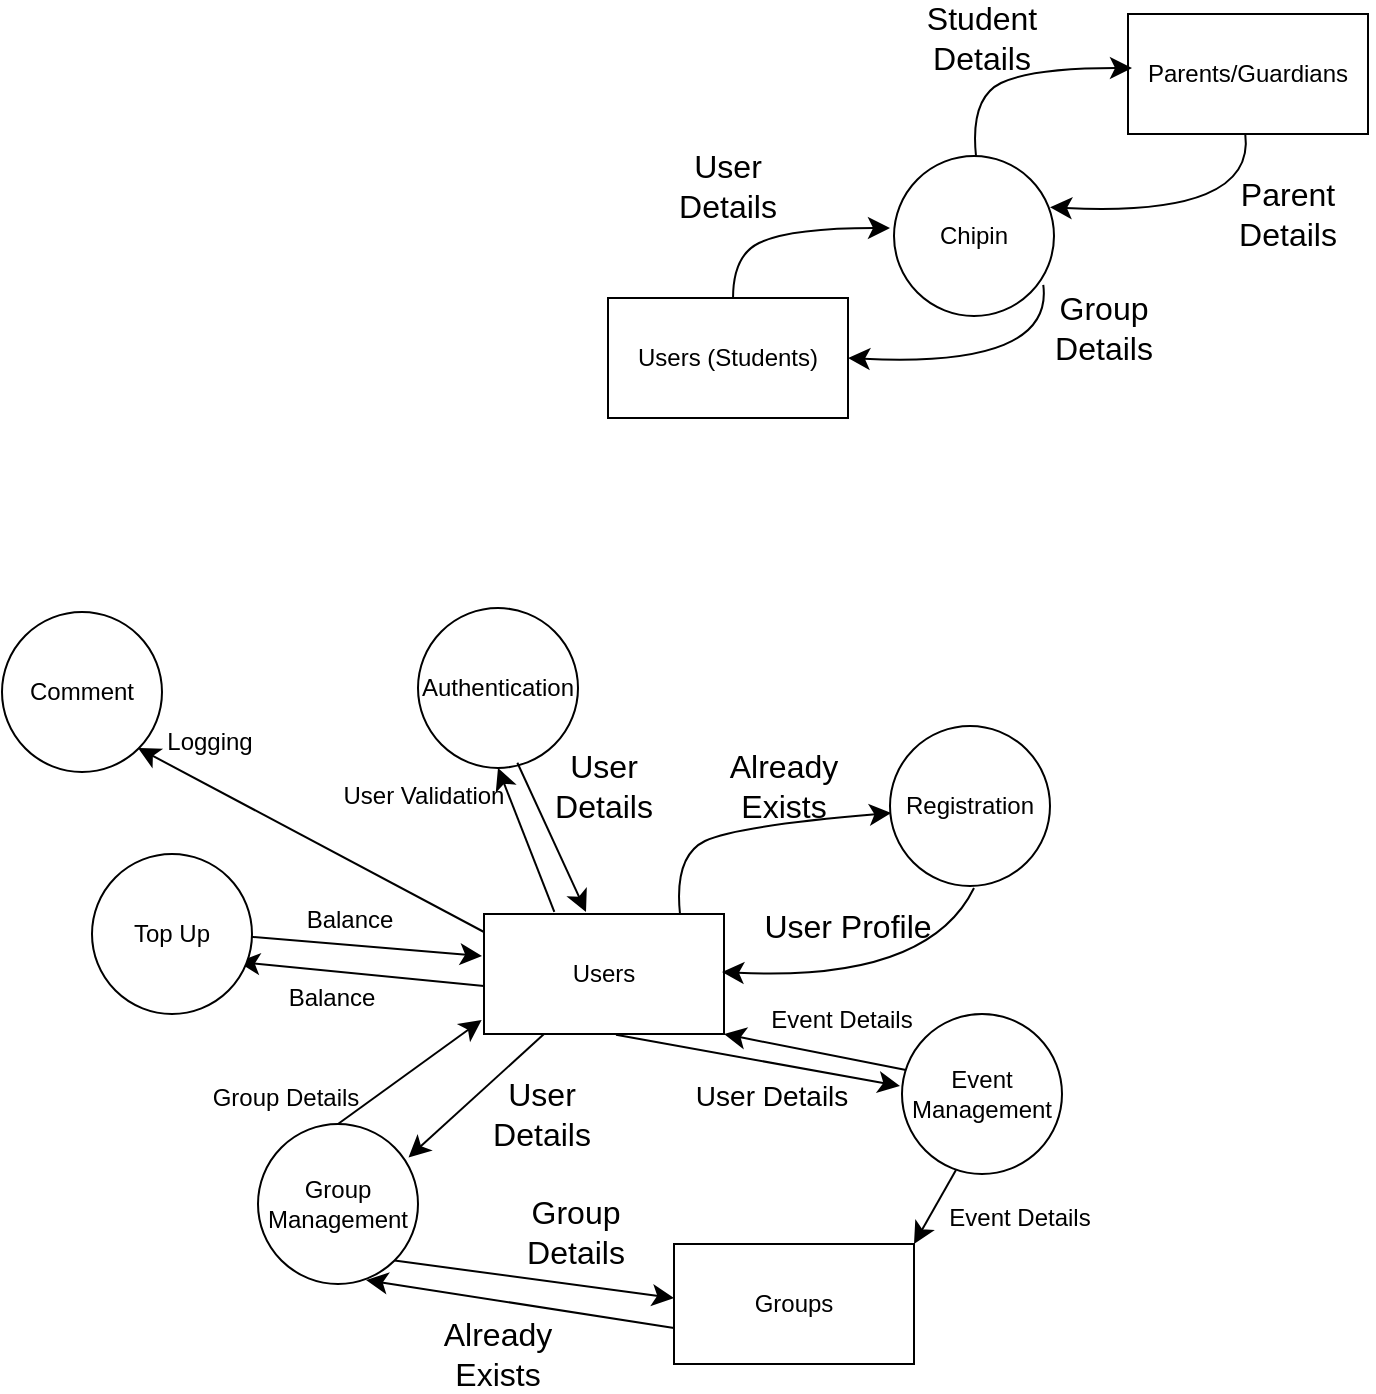 <mxfile version="24.8.6">
  <diagram name="Page-1" id="Ox2pd_-ezXuu2vmuTwkr">
    <mxGraphModel dx="1196" dy="343" grid="0" gridSize="10" guides="1" tooltips="1" connect="1" arrows="1" fold="1" page="0" pageScale="1" pageWidth="827" pageHeight="1169" math="0" shadow="0">
      <root>
        <mxCell id="0" />
        <mxCell id="1" parent="0" />
        <mxCell id="_YDLDDmP3AWMdbrlhDva-2" value="" style="curved=1;endArrow=classic;html=1;rounded=0;fontSize=12;startSize=8;endSize=8;" parent="1" edge="1">
          <mxGeometry width="50" height="50" relative="1" as="geometry">
            <mxPoint x="21" y="438" as="sourcePoint" />
            <mxPoint x="99" y="394" as="targetPoint" />
            <Array as="points">
              <mxPoint x="18" y="409" />
              <mxPoint x="49" y="394" />
            </Array>
          </mxGeometry>
        </mxCell>
        <mxCell id="_YDLDDmP3AWMdbrlhDva-3" value="Users (Students)" style="rounded=0;whiteSpace=wrap;html=1;" parent="1" vertex="1">
          <mxGeometry x="-42" y="429" width="120" height="60" as="geometry" />
        </mxCell>
        <mxCell id="_YDLDDmP3AWMdbrlhDva-4" value="User Details" style="text;html=1;align=center;verticalAlign=middle;whiteSpace=wrap;rounded=0;fontSize=16;" parent="1" vertex="1">
          <mxGeometry x="-25" y="358" width="86" height="30" as="geometry" />
        </mxCell>
        <mxCell id="_YDLDDmP3AWMdbrlhDva-10" value="" style="curved=1;endArrow=classic;html=1;rounded=0;fontSize=12;startSize=8;endSize=8;entryX=1;entryY=0.5;entryDx=0;entryDy=0;exitX=0.958;exitY=0.805;exitDx=0;exitDy=0;exitPerimeter=0;" parent="1" target="_YDLDDmP3AWMdbrlhDva-3" edge="1">
          <mxGeometry width="50" height="50" relative="1" as="geometry">
            <mxPoint x="175.64" y="422.4" as="sourcePoint" />
            <mxPoint x="231" y="464" as="targetPoint" />
            <Array as="points">
              <mxPoint x="181" y="464" />
            </Array>
          </mxGeometry>
        </mxCell>
        <mxCell id="_YDLDDmP3AWMdbrlhDva-11" value="Group Details" style="text;html=1;align=center;verticalAlign=middle;whiteSpace=wrap;rounded=0;fontSize=16;" parent="1" vertex="1">
          <mxGeometry x="163" y="429" width="86" height="30" as="geometry" />
        </mxCell>
        <mxCell id="_YDLDDmP3AWMdbrlhDva-12" value="Registration" style="ellipse;whiteSpace=wrap;html=1;aspect=fixed;" parent="1" vertex="1">
          <mxGeometry x="99" y="643" width="80" height="80" as="geometry" />
        </mxCell>
        <mxCell id="_YDLDDmP3AWMdbrlhDva-14" value="Users" style="rounded=0;whiteSpace=wrap;html=1;" parent="1" vertex="1">
          <mxGeometry x="-104" y="737" width="120" height="60" as="geometry" />
        </mxCell>
        <mxCell id="_YDLDDmP3AWMdbrlhDva-15" value="User Profile" style="text;html=1;align=center;verticalAlign=middle;whiteSpace=wrap;rounded=0;fontSize=16;" parent="1" vertex="1">
          <mxGeometry x="35" y="728" width="86" height="30" as="geometry" />
        </mxCell>
        <mxCell id="_YDLDDmP3AWMdbrlhDva-16" value="" style="curved=1;endArrow=classic;html=1;rounded=0;fontSize=12;startSize=8;endSize=8;entryX=1;entryY=0.5;entryDx=0;entryDy=0;" parent="1" edge="1">
          <mxGeometry width="50" height="50" relative="1" as="geometry">
            <mxPoint x="141" y="724" as="sourcePoint" />
            <mxPoint x="15" y="766" as="targetPoint" />
            <Array as="points">
              <mxPoint x="118" y="771" />
            </Array>
          </mxGeometry>
        </mxCell>
        <mxCell id="_YDLDDmP3AWMdbrlhDva-17" value="Authentication" style="ellipse;whiteSpace=wrap;html=1;aspect=fixed;" parent="1" vertex="1">
          <mxGeometry x="-137" y="584" width="80" height="80" as="geometry" />
        </mxCell>
        <mxCell id="_YDLDDmP3AWMdbrlhDva-19" value="" style="endArrow=classic;html=1;rounded=0;fontSize=12;startSize=8;endSize=8;curved=1;exitX=0.621;exitY=0.967;exitDx=0;exitDy=0;exitPerimeter=0;" parent="1" source="_YDLDDmP3AWMdbrlhDva-17" edge="1">
          <mxGeometry width="50" height="50" relative="1" as="geometry">
            <mxPoint x="-3" y="721" as="sourcePoint" />
            <mxPoint x="-53" y="736" as="targetPoint" />
          </mxGeometry>
        </mxCell>
        <mxCell id="_YDLDDmP3AWMdbrlhDva-20" value="User Details" style="text;html=1;align=center;verticalAlign=middle;whiteSpace=wrap;rounded=0;fontSize=16;" parent="1" vertex="1">
          <mxGeometry x="-87" y="658" width="86" height="30" as="geometry" />
        </mxCell>
        <mxCell id="_YDLDDmP3AWMdbrlhDva-21" value="" style="endArrow=classic;html=1;rounded=0;fontSize=12;startSize=8;endSize=8;curved=1;exitX=0.293;exitY=-0.017;exitDx=0;exitDy=0;exitPerimeter=0;entryX=0.5;entryY=1;entryDx=0;entryDy=0;" parent="1" source="_YDLDDmP3AWMdbrlhDva-14" target="_YDLDDmP3AWMdbrlhDva-17" edge="1">
          <mxGeometry width="50" height="50" relative="1" as="geometry">
            <mxPoint x="-81" y="729" as="sourcePoint" />
            <mxPoint x="-42" y="796" as="targetPoint" />
          </mxGeometry>
        </mxCell>
        <mxCell id="_YDLDDmP3AWMdbrlhDva-22" value="&lt;font style=&quot;font-size: 12px;&quot;&gt;User Validation&lt;/font&gt;" style="text;html=1;align=center;verticalAlign=middle;whiteSpace=wrap;rounded=0;fontSize=16;" parent="1" vertex="1">
          <mxGeometry x="-177" y="661" width="86" height="30" as="geometry" />
        </mxCell>
        <mxCell id="_YDLDDmP3AWMdbrlhDva-27" style="edgeStyle=none;curved=1;rounded=0;orthogonalLoop=1;jettySize=auto;html=1;exitX=1;exitY=1;exitDx=0;exitDy=0;entryX=0;entryY=0.5;entryDx=0;entryDy=0;fontSize=12;startSize=8;endSize=8;" parent="1" source="_YDLDDmP3AWMdbrlhDva-23" edge="1">
          <mxGeometry relative="1" as="geometry">
            <mxPoint x="-9" y="929" as="targetPoint" />
          </mxGeometry>
        </mxCell>
        <mxCell id="_YDLDDmP3AWMdbrlhDva-29" style="edgeStyle=none;curved=1;rounded=0;orthogonalLoop=1;jettySize=auto;html=1;exitX=0.5;exitY=0;exitDx=0;exitDy=0;fontSize=12;startSize=8;endSize=8;" parent="1" source="_YDLDDmP3AWMdbrlhDva-23" edge="1">
          <mxGeometry relative="1" as="geometry">
            <mxPoint x="-105.174" y="790" as="targetPoint" />
          </mxGeometry>
        </mxCell>
        <mxCell id="_YDLDDmP3AWMdbrlhDva-23" value="Group Management" style="ellipse;whiteSpace=wrap;html=1;aspect=fixed;" parent="1" vertex="1">
          <mxGeometry x="-217" y="842" width="80" height="80" as="geometry" />
        </mxCell>
        <mxCell id="_YDLDDmP3AWMdbrlhDva-24" value="" style="endArrow=classic;html=1;rounded=0;fontSize=12;startSize=8;endSize=8;curved=1;entryX=0.941;entryY=0.209;entryDx=0;entryDy=0;entryPerimeter=0;exitX=0.25;exitY=1;exitDx=0;exitDy=0;" parent="1" source="_YDLDDmP3AWMdbrlhDva-14" target="_YDLDDmP3AWMdbrlhDva-23" edge="1">
          <mxGeometry width="50" height="50" relative="1" as="geometry">
            <mxPoint x="-27" y="710" as="sourcePoint" />
            <mxPoint x="23" y="660" as="targetPoint" />
          </mxGeometry>
        </mxCell>
        <mxCell id="_YDLDDmP3AWMdbrlhDva-25" value="User Details" style="text;html=1;align=center;verticalAlign=middle;whiteSpace=wrap;rounded=0;fontSize=16;" parent="1" vertex="1">
          <mxGeometry x="-118" y="822" width="86" height="30" as="geometry" />
        </mxCell>
        <mxCell id="_YDLDDmP3AWMdbrlhDva-28" value="Group Details" style="text;html=1;align=center;verticalAlign=middle;whiteSpace=wrap;rounded=0;fontSize=16;" parent="1" vertex="1">
          <mxGeometry x="-101" y="881" width="86" height="30" as="geometry" />
        </mxCell>
        <mxCell id="_YDLDDmP3AWMdbrlhDva-30" value="&lt;font style=&quot;font-size: 12px;&quot;&gt;Group Details&lt;/font&gt;" style="text;html=1;align=center;verticalAlign=middle;whiteSpace=wrap;rounded=0;fontSize=16;" parent="1" vertex="1">
          <mxGeometry x="-246" y="812" width="86" height="30" as="geometry" />
        </mxCell>
        <mxCell id="_YDLDDmP3AWMdbrlhDva-36" style="edgeStyle=none;curved=1;rounded=0;orthogonalLoop=1;jettySize=auto;html=1;exitX=0;exitY=0.75;exitDx=0;exitDy=0;entryX=0.675;entryY=0.975;entryDx=0;entryDy=0;entryPerimeter=0;fontSize=12;startSize=8;endSize=8;" parent="1" target="_YDLDDmP3AWMdbrlhDva-23" edge="1">
          <mxGeometry relative="1" as="geometry">
            <mxPoint x="-9" y="944" as="sourcePoint" />
          </mxGeometry>
        </mxCell>
        <mxCell id="_YDLDDmP3AWMdbrlhDva-37" value="Already Exists" style="text;html=1;align=center;verticalAlign=middle;whiteSpace=wrap;rounded=0;fontSize=16;" parent="1" vertex="1">
          <mxGeometry x="-140" y="942" width="86" height="30" as="geometry" />
        </mxCell>
        <mxCell id="_YDLDDmP3AWMdbrlhDva-38" value="" style="curved=1;endArrow=classic;html=1;rounded=0;fontSize=12;startSize=8;endSize=8;entryX=0.008;entryY=0.544;entryDx=0;entryDy=0;entryPerimeter=0;" parent="1" target="_YDLDDmP3AWMdbrlhDva-12" edge="1">
          <mxGeometry width="50" height="50" relative="1" as="geometry">
            <mxPoint x="-6" y="737" as="sourcePoint" />
            <mxPoint x="72" y="693" as="targetPoint" />
            <Array as="points">
              <mxPoint x="-9" y="708" />
              <mxPoint x="22" y="693" />
            </Array>
          </mxGeometry>
        </mxCell>
        <mxCell id="_YDLDDmP3AWMdbrlhDva-39" value="Already Exists" style="text;html=1;align=center;verticalAlign=middle;whiteSpace=wrap;rounded=0;fontSize=16;" parent="1" vertex="1">
          <mxGeometry x="3" y="658" width="86" height="30" as="geometry" />
        </mxCell>
        <mxCell id="HW3VDGVhgIyLUA26-eu0-1" value="" style="endArrow=classic;html=1;rounded=0;fontSize=12;startSize=8;endSize=8;curved=1;exitX=0.55;exitY=1.007;exitDx=0;exitDy=0;exitPerimeter=0;" parent="1" source="_YDLDDmP3AWMdbrlhDva-14" edge="1">
          <mxGeometry width="50" height="50" relative="1" as="geometry">
            <mxPoint x="-18" y="797" as="sourcePoint" />
            <mxPoint x="104" y="823" as="targetPoint" />
          </mxGeometry>
        </mxCell>
        <mxCell id="HW3VDGVhgIyLUA26-eu0-2" value="" style="endArrow=classic;html=1;rounded=0;fontSize=12;startSize=8;endSize=8;curved=1;" parent="1" edge="1">
          <mxGeometry width="50" height="50" relative="1" as="geometry">
            <mxPoint x="107" y="815" as="sourcePoint" />
            <mxPoint x="16" y="797" as="targetPoint" />
          </mxGeometry>
        </mxCell>
        <mxCell id="HW3VDGVhgIyLUA26-eu0-4" value="Event Management" style="ellipse;whiteSpace=wrap;html=1;aspect=fixed;" parent="1" vertex="1">
          <mxGeometry x="105" y="787" width="80" height="80" as="geometry" />
        </mxCell>
        <mxCell id="HW3VDGVhgIyLUA26-eu0-9" value="Groups" style="rounded=0;whiteSpace=wrap;html=1;" parent="1" vertex="1">
          <mxGeometry x="-9" y="902" width="120" height="60" as="geometry" />
        </mxCell>
        <mxCell id="HW3VDGVhgIyLUA26-eu0-11" value="&lt;font style=&quot;font-size: 12px;&quot;&gt;Event Details&lt;/font&gt;" style="text;html=1;align=center;verticalAlign=middle;whiteSpace=wrap;rounded=0;fontSize=16;" parent="1" vertex="1">
          <mxGeometry x="32" y="773" width="86" height="30" as="geometry" />
        </mxCell>
        <mxCell id="HW3VDGVhgIyLUA26-eu0-12" value="&lt;font style=&quot;font-size: 14px;&quot;&gt;User Details&amp;nbsp;&lt;/font&gt;" style="text;html=1;align=center;verticalAlign=middle;whiteSpace=wrap;rounded=0;fontSize=16;" parent="1" vertex="1">
          <mxGeometry x="-1" y="812" width="86" height="30" as="geometry" />
        </mxCell>
        <mxCell id="HW3VDGVhgIyLUA26-eu0-13" value="" style="endArrow=classic;html=1;rounded=0;fontSize=12;startSize=8;endSize=8;curved=1;entryX=1;entryY=0;entryDx=0;entryDy=0;" parent="1" target="HW3VDGVhgIyLUA26-eu0-9" edge="1">
          <mxGeometry width="50" height="50" relative="1" as="geometry">
            <mxPoint x="132" y="865" as="sourcePoint" />
            <mxPoint x="41" y="847" as="targetPoint" />
          </mxGeometry>
        </mxCell>
        <mxCell id="HW3VDGVhgIyLUA26-eu0-14" value="&lt;font style=&quot;font-size: 12px;&quot;&gt;Event Details&lt;/font&gt;" style="text;html=1;align=center;verticalAlign=middle;whiteSpace=wrap;rounded=0;fontSize=16;" parent="1" vertex="1">
          <mxGeometry x="121" y="872" width="86" height="30" as="geometry" />
        </mxCell>
        <mxCell id="HW3VDGVhgIyLUA26-eu0-15" value="" style="endArrow=classic;html=1;rounded=0;fontSize=12;startSize=8;endSize=8;curved=1;exitX=0.293;exitY=-0.017;exitDx=0;exitDy=0;exitPerimeter=0;" parent="1" edge="1">
          <mxGeometry width="50" height="50" relative="1" as="geometry">
            <mxPoint x="-104" y="773" as="sourcePoint" />
            <mxPoint x="-227" y="761" as="targetPoint" />
          </mxGeometry>
        </mxCell>
        <mxCell id="HW3VDGVhgIyLUA26-eu0-16" value="" style="endArrow=classic;html=1;rounded=0;fontSize=12;startSize=8;endSize=8;curved=1;" parent="1" edge="1">
          <mxGeometry width="50" height="50" relative="1" as="geometry">
            <mxPoint x="-225" y="748" as="sourcePoint" />
            <mxPoint x="-105" y="758" as="targetPoint" />
          </mxGeometry>
        </mxCell>
        <mxCell id="HW3VDGVhgIyLUA26-eu0-17" value="Top Up" style="ellipse;whiteSpace=wrap;html=1;aspect=fixed;" parent="1" vertex="1">
          <mxGeometry x="-300" y="707" width="80" height="80" as="geometry" />
        </mxCell>
        <mxCell id="HW3VDGVhgIyLUA26-eu0-18" value="&lt;font style=&quot;font-size: 12px;&quot;&gt;Balance&lt;/font&gt;" style="text;html=1;align=center;verticalAlign=middle;whiteSpace=wrap;rounded=0;fontSize=16;" parent="1" vertex="1">
          <mxGeometry x="-214" y="723" width="86" height="30" as="geometry" />
        </mxCell>
        <mxCell id="HW3VDGVhgIyLUA26-eu0-19" value="&lt;font style=&quot;font-size: 12px;&quot;&gt;Balance&lt;/font&gt;" style="text;html=1;align=center;verticalAlign=middle;whiteSpace=wrap;rounded=0;fontSize=16;" parent="1" vertex="1">
          <mxGeometry x="-223" y="762" width="86" height="30" as="geometry" />
        </mxCell>
        <mxCell id="HW3VDGVhgIyLUA26-eu0-20" value="" style="endArrow=classic;html=1;rounded=0;fontSize=12;startSize=8;endSize=8;curved=1;exitX=0.293;exitY=-0.017;exitDx=0;exitDy=0;exitPerimeter=0;" parent="1" edge="1">
          <mxGeometry width="50" height="50" relative="1" as="geometry">
            <mxPoint x="-104" y="746" as="sourcePoint" />
            <mxPoint x="-277" y="654" as="targetPoint" />
          </mxGeometry>
        </mxCell>
        <mxCell id="HW3VDGVhgIyLUA26-eu0-22" value="Comment" style="ellipse;whiteSpace=wrap;html=1;aspect=fixed;" parent="1" vertex="1">
          <mxGeometry x="-345" y="586" width="80" height="80" as="geometry" />
        </mxCell>
        <mxCell id="HW3VDGVhgIyLUA26-eu0-23" value="&lt;font style=&quot;font-size: 12px;&quot;&gt;Logging&lt;/font&gt;" style="text;html=1;align=center;verticalAlign=middle;whiteSpace=wrap;rounded=0;fontSize=16;" parent="1" vertex="1">
          <mxGeometry x="-284" y="634" width="86" height="30" as="geometry" />
        </mxCell>
        <mxCell id="rX7IUfinZOiYmTjWuFVk-1" value="Chipin" style="ellipse;whiteSpace=wrap;html=1;aspect=fixed;" vertex="1" parent="1">
          <mxGeometry x="101" y="358" width="80" height="80" as="geometry" />
        </mxCell>
        <mxCell id="rX7IUfinZOiYmTjWuFVk-2" value="Parents/Guardians" style="rounded=0;whiteSpace=wrap;html=1;" vertex="1" parent="1">
          <mxGeometry x="218" y="287" width="120" height="60" as="geometry" />
        </mxCell>
        <mxCell id="rX7IUfinZOiYmTjWuFVk-3" value="" style="curved=1;endArrow=classic;html=1;rounded=0;fontSize=12;startSize=8;endSize=8;" edge="1" parent="1">
          <mxGeometry width="50" height="50" relative="1" as="geometry">
            <mxPoint x="142" y="358" as="sourcePoint" />
            <mxPoint x="220" y="314" as="targetPoint" />
            <Array as="points">
              <mxPoint x="139" y="329" />
              <mxPoint x="170" y="314" />
            </Array>
          </mxGeometry>
        </mxCell>
        <mxCell id="rX7IUfinZOiYmTjWuFVk-4" value="" style="curved=1;endArrow=classic;html=1;rounded=0;fontSize=12;startSize=8;endSize=8;entryX=1;entryY=0.5;entryDx=0;entryDy=0;exitX=0.958;exitY=0.805;exitDx=0;exitDy=0;exitPerimeter=0;" edge="1" parent="1">
          <mxGeometry width="50" height="50" relative="1" as="geometry">
            <mxPoint x="276.64" y="347" as="sourcePoint" />
            <mxPoint x="179" y="383.6" as="targetPoint" />
            <Array as="points">
              <mxPoint x="282" y="388.6" />
            </Array>
          </mxGeometry>
        </mxCell>
        <mxCell id="rX7IUfinZOiYmTjWuFVk-5" value="Student Details" style="text;html=1;align=center;verticalAlign=middle;whiteSpace=wrap;rounded=0;fontSize=16;" vertex="1" parent="1">
          <mxGeometry x="102" y="284" width="86" height="30" as="geometry" />
        </mxCell>
        <mxCell id="rX7IUfinZOiYmTjWuFVk-6" value="Parent Details" style="text;html=1;align=center;verticalAlign=middle;whiteSpace=wrap;rounded=0;fontSize=16;" vertex="1" parent="1">
          <mxGeometry x="255" y="372" width="86" height="30" as="geometry" />
        </mxCell>
      </root>
    </mxGraphModel>
  </diagram>
</mxfile>
